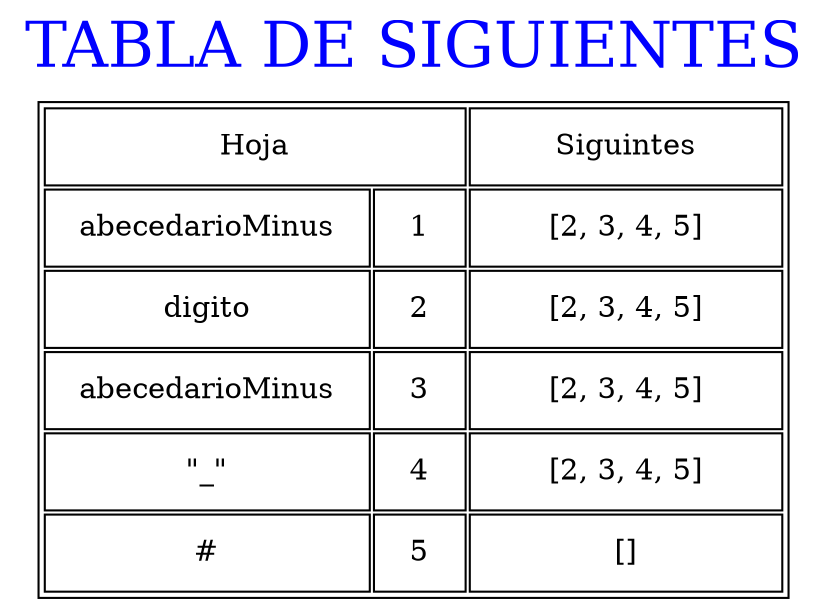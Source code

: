digraph G {
label     = "TABLA DE SIGUIENTES"
labelloc  =  t // t: Place the graph's title on top.
fontsize  = 30 // Make title stand out by giving a large font size 
fontcolor = blue
N_1[shape = none label=<
<TABLE border="1" cellspacing="2" cellpadding="10" >
<TR>
<TD colspan="2" width="200">Hoja</TD>
<TD colspan="1" width="150">Siguintes</TD>
</TR>
<TR>
 <TD>abecedarioMinus</TD>
 <TD>1</TD>
 <TD>[2, 3, 4, 5]</TD>
 </TR>
<TR>
 <TD>digito</TD>
 <TD>2</TD>
 <TD>[2, 3, 4, 5]</TD>
 </TR>
<TR>
 <TD>abecedarioMinus</TD>
 <TD>3</TD>
 <TD>[2, 3, 4, 5]</TD>
 </TR>
<TR>
 <TD>"_"</TD>
 <TD>4</TD>
 <TD>[2, 3, 4, 5]</TD>
 </TR>
<TR>
 <TD>#</TD>
 <TD>5</TD>
 <TD>[]</TD>
 </TR>
</TABLE>>]
}
